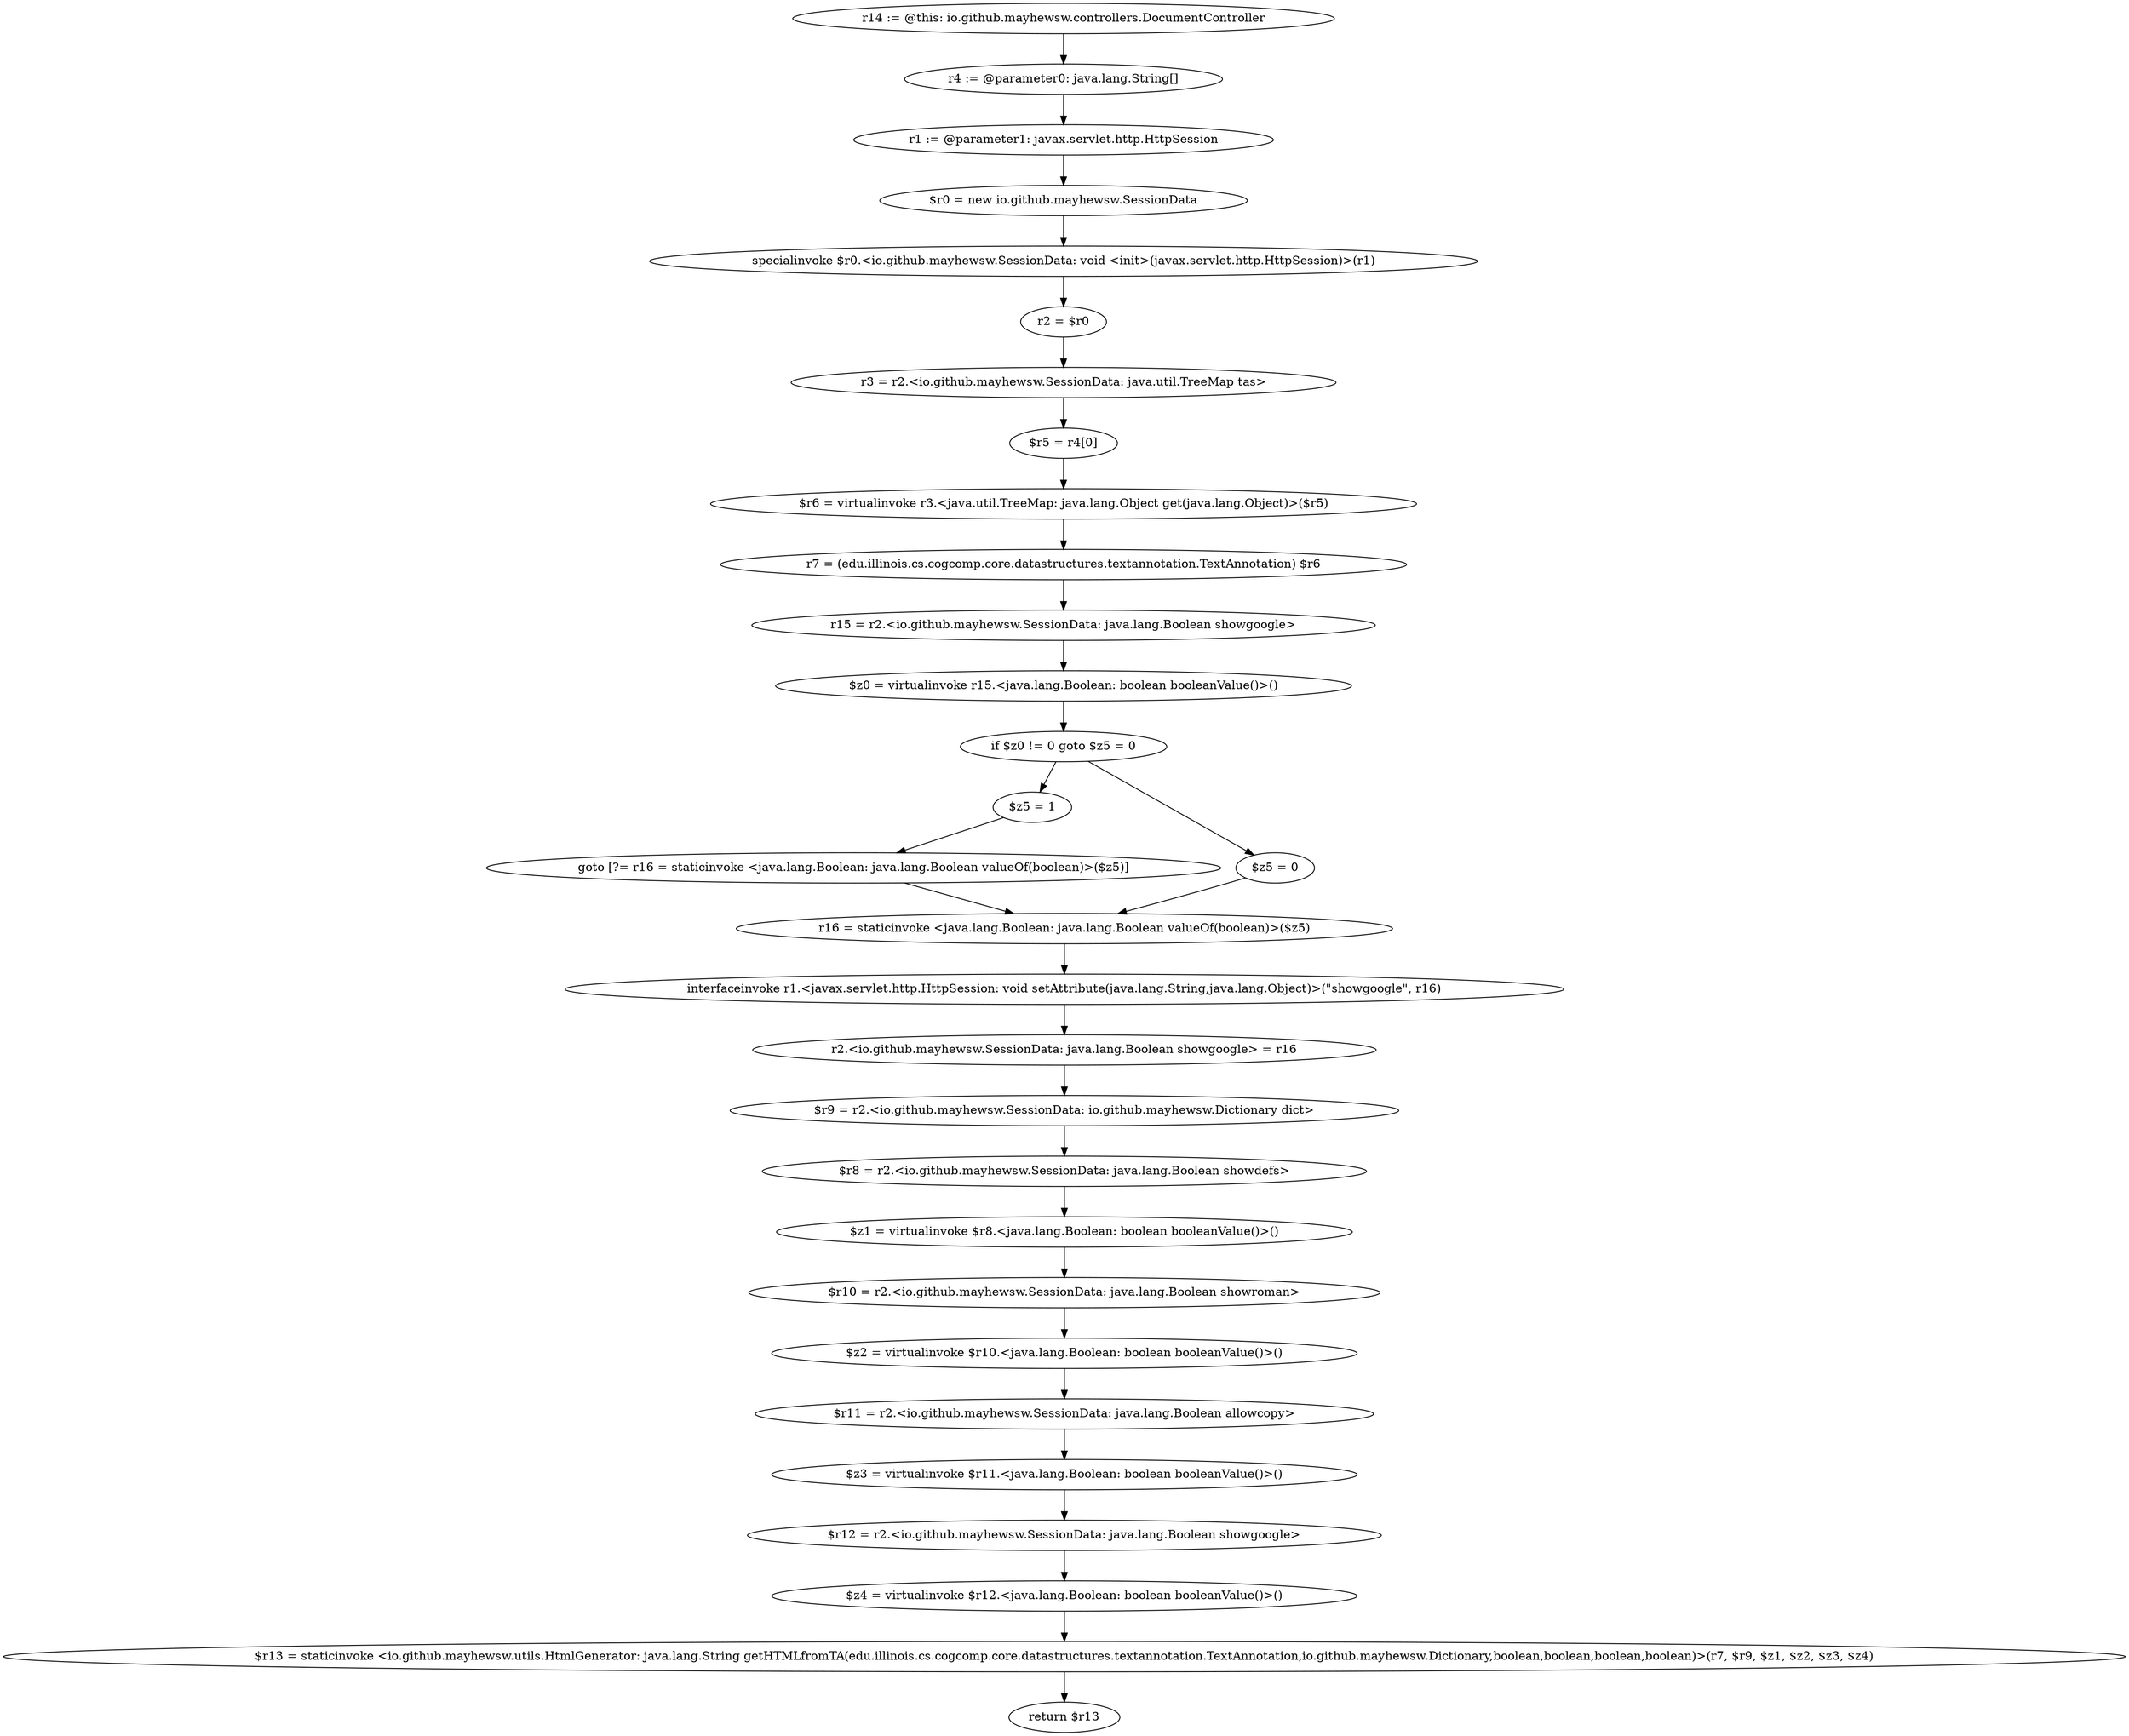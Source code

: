 digraph "unitGraph" {
    "r14 := @this: io.github.mayhewsw.controllers.DocumentController"
    "r4 := @parameter0: java.lang.String[]"
    "r1 := @parameter1: javax.servlet.http.HttpSession"
    "$r0 = new io.github.mayhewsw.SessionData"
    "specialinvoke $r0.<io.github.mayhewsw.SessionData: void <init>(javax.servlet.http.HttpSession)>(r1)"
    "r2 = $r0"
    "r3 = r2.<io.github.mayhewsw.SessionData: java.util.TreeMap tas>"
    "$r5 = r4[0]"
    "$r6 = virtualinvoke r3.<java.util.TreeMap: java.lang.Object get(java.lang.Object)>($r5)"
    "r7 = (edu.illinois.cs.cogcomp.core.datastructures.textannotation.TextAnnotation) $r6"
    "r15 = r2.<io.github.mayhewsw.SessionData: java.lang.Boolean showgoogle>"
    "$z0 = virtualinvoke r15.<java.lang.Boolean: boolean booleanValue()>()"
    "if $z0 != 0 goto $z5 = 0"
    "$z5 = 1"
    "goto [?= r16 = staticinvoke <java.lang.Boolean: java.lang.Boolean valueOf(boolean)>($z5)]"
    "$z5 = 0"
    "r16 = staticinvoke <java.lang.Boolean: java.lang.Boolean valueOf(boolean)>($z5)"
    "interfaceinvoke r1.<javax.servlet.http.HttpSession: void setAttribute(java.lang.String,java.lang.Object)>(\"showgoogle\", r16)"
    "r2.<io.github.mayhewsw.SessionData: java.lang.Boolean showgoogle> = r16"
    "$r9 = r2.<io.github.mayhewsw.SessionData: io.github.mayhewsw.Dictionary dict>"
    "$r8 = r2.<io.github.mayhewsw.SessionData: java.lang.Boolean showdefs>"
    "$z1 = virtualinvoke $r8.<java.lang.Boolean: boolean booleanValue()>()"
    "$r10 = r2.<io.github.mayhewsw.SessionData: java.lang.Boolean showroman>"
    "$z2 = virtualinvoke $r10.<java.lang.Boolean: boolean booleanValue()>()"
    "$r11 = r2.<io.github.mayhewsw.SessionData: java.lang.Boolean allowcopy>"
    "$z3 = virtualinvoke $r11.<java.lang.Boolean: boolean booleanValue()>()"
    "$r12 = r2.<io.github.mayhewsw.SessionData: java.lang.Boolean showgoogle>"
    "$z4 = virtualinvoke $r12.<java.lang.Boolean: boolean booleanValue()>()"
    "$r13 = staticinvoke <io.github.mayhewsw.utils.HtmlGenerator: java.lang.String getHTMLfromTA(edu.illinois.cs.cogcomp.core.datastructures.textannotation.TextAnnotation,io.github.mayhewsw.Dictionary,boolean,boolean,boolean,boolean)>(r7, $r9, $z1, $z2, $z3, $z4)"
    "return $r13"
    "r14 := @this: io.github.mayhewsw.controllers.DocumentController"->"r4 := @parameter0: java.lang.String[]";
    "r4 := @parameter0: java.lang.String[]"->"r1 := @parameter1: javax.servlet.http.HttpSession";
    "r1 := @parameter1: javax.servlet.http.HttpSession"->"$r0 = new io.github.mayhewsw.SessionData";
    "$r0 = new io.github.mayhewsw.SessionData"->"specialinvoke $r0.<io.github.mayhewsw.SessionData: void <init>(javax.servlet.http.HttpSession)>(r1)";
    "specialinvoke $r0.<io.github.mayhewsw.SessionData: void <init>(javax.servlet.http.HttpSession)>(r1)"->"r2 = $r0";
    "r2 = $r0"->"r3 = r2.<io.github.mayhewsw.SessionData: java.util.TreeMap tas>";
    "r3 = r2.<io.github.mayhewsw.SessionData: java.util.TreeMap tas>"->"$r5 = r4[0]";
    "$r5 = r4[0]"->"$r6 = virtualinvoke r3.<java.util.TreeMap: java.lang.Object get(java.lang.Object)>($r5)";
    "$r6 = virtualinvoke r3.<java.util.TreeMap: java.lang.Object get(java.lang.Object)>($r5)"->"r7 = (edu.illinois.cs.cogcomp.core.datastructures.textannotation.TextAnnotation) $r6";
    "r7 = (edu.illinois.cs.cogcomp.core.datastructures.textannotation.TextAnnotation) $r6"->"r15 = r2.<io.github.mayhewsw.SessionData: java.lang.Boolean showgoogle>";
    "r15 = r2.<io.github.mayhewsw.SessionData: java.lang.Boolean showgoogle>"->"$z0 = virtualinvoke r15.<java.lang.Boolean: boolean booleanValue()>()";
    "$z0 = virtualinvoke r15.<java.lang.Boolean: boolean booleanValue()>()"->"if $z0 != 0 goto $z5 = 0";
    "if $z0 != 0 goto $z5 = 0"->"$z5 = 1";
    "if $z0 != 0 goto $z5 = 0"->"$z5 = 0";
    "$z5 = 1"->"goto [?= r16 = staticinvoke <java.lang.Boolean: java.lang.Boolean valueOf(boolean)>($z5)]";
    "goto [?= r16 = staticinvoke <java.lang.Boolean: java.lang.Boolean valueOf(boolean)>($z5)]"->"r16 = staticinvoke <java.lang.Boolean: java.lang.Boolean valueOf(boolean)>($z5)";
    "$z5 = 0"->"r16 = staticinvoke <java.lang.Boolean: java.lang.Boolean valueOf(boolean)>($z5)";
    "r16 = staticinvoke <java.lang.Boolean: java.lang.Boolean valueOf(boolean)>($z5)"->"interfaceinvoke r1.<javax.servlet.http.HttpSession: void setAttribute(java.lang.String,java.lang.Object)>(\"showgoogle\", r16)";
    "interfaceinvoke r1.<javax.servlet.http.HttpSession: void setAttribute(java.lang.String,java.lang.Object)>(\"showgoogle\", r16)"->"r2.<io.github.mayhewsw.SessionData: java.lang.Boolean showgoogle> = r16";
    "r2.<io.github.mayhewsw.SessionData: java.lang.Boolean showgoogle> = r16"->"$r9 = r2.<io.github.mayhewsw.SessionData: io.github.mayhewsw.Dictionary dict>";
    "$r9 = r2.<io.github.mayhewsw.SessionData: io.github.mayhewsw.Dictionary dict>"->"$r8 = r2.<io.github.mayhewsw.SessionData: java.lang.Boolean showdefs>";
    "$r8 = r2.<io.github.mayhewsw.SessionData: java.lang.Boolean showdefs>"->"$z1 = virtualinvoke $r8.<java.lang.Boolean: boolean booleanValue()>()";
    "$z1 = virtualinvoke $r8.<java.lang.Boolean: boolean booleanValue()>()"->"$r10 = r2.<io.github.mayhewsw.SessionData: java.lang.Boolean showroman>";
    "$r10 = r2.<io.github.mayhewsw.SessionData: java.lang.Boolean showroman>"->"$z2 = virtualinvoke $r10.<java.lang.Boolean: boolean booleanValue()>()";
    "$z2 = virtualinvoke $r10.<java.lang.Boolean: boolean booleanValue()>()"->"$r11 = r2.<io.github.mayhewsw.SessionData: java.lang.Boolean allowcopy>";
    "$r11 = r2.<io.github.mayhewsw.SessionData: java.lang.Boolean allowcopy>"->"$z3 = virtualinvoke $r11.<java.lang.Boolean: boolean booleanValue()>()";
    "$z3 = virtualinvoke $r11.<java.lang.Boolean: boolean booleanValue()>()"->"$r12 = r2.<io.github.mayhewsw.SessionData: java.lang.Boolean showgoogle>";
    "$r12 = r2.<io.github.mayhewsw.SessionData: java.lang.Boolean showgoogle>"->"$z4 = virtualinvoke $r12.<java.lang.Boolean: boolean booleanValue()>()";
    "$z4 = virtualinvoke $r12.<java.lang.Boolean: boolean booleanValue()>()"->"$r13 = staticinvoke <io.github.mayhewsw.utils.HtmlGenerator: java.lang.String getHTMLfromTA(edu.illinois.cs.cogcomp.core.datastructures.textannotation.TextAnnotation,io.github.mayhewsw.Dictionary,boolean,boolean,boolean,boolean)>(r7, $r9, $z1, $z2, $z3, $z4)";
    "$r13 = staticinvoke <io.github.mayhewsw.utils.HtmlGenerator: java.lang.String getHTMLfromTA(edu.illinois.cs.cogcomp.core.datastructures.textannotation.TextAnnotation,io.github.mayhewsw.Dictionary,boolean,boolean,boolean,boolean)>(r7, $r9, $z1, $z2, $z3, $z4)"->"return $r13";
}
